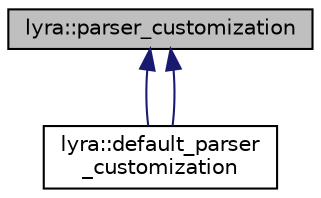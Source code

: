 digraph "lyra::parser_customization"
{
 // INTERACTIVE_SVG=YES
 // LATEX_PDF_SIZE
  edge [fontname="Helvetica",fontsize="10",labelfontname="Helvetica",labelfontsize="10"];
  node [fontname="Helvetica",fontsize="10",shape=record];
  Node1 [label="lyra::parser_customization",height=0.2,width=0.4,color="black", fillcolor="grey75", style="filled", fontcolor="black",tooltip=" "];
  Node1 -> Node2 [dir="back",color="midnightblue",fontsize="10",style="solid",fontname="Helvetica"];
  Node2 [label="lyra::default_parser\l_customization",height=0.2,width=0.4,color="black", fillcolor="white", style="filled",URL="$structlyra_1_1default__parser__customization.html",tooltip=" "];
  Node1 -> Node2 [dir="back",color="midnightblue",fontsize="10",style="solid",fontname="Helvetica"];
}
